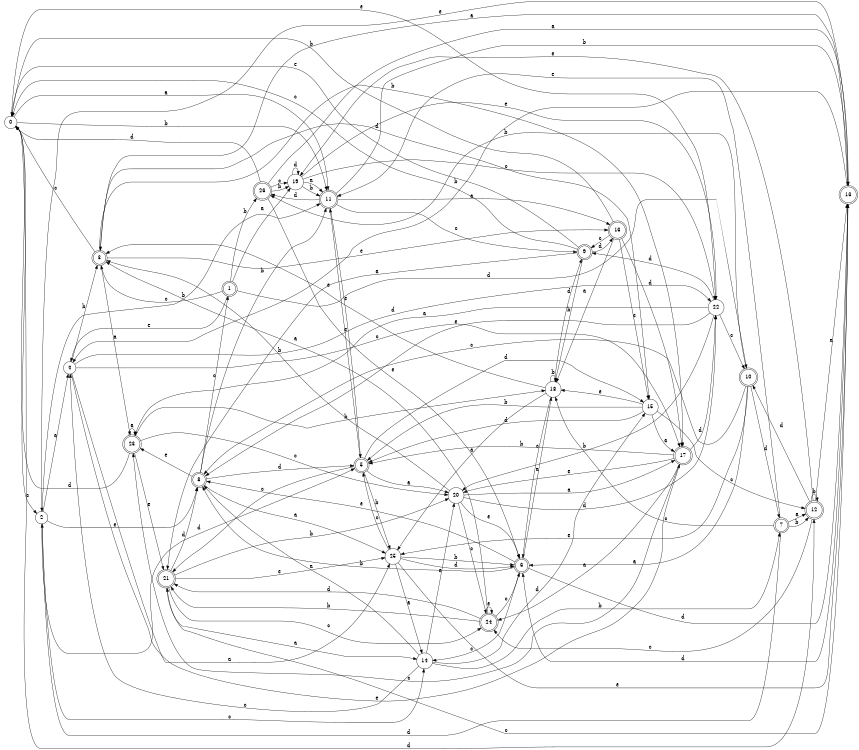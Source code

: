 digraph n22_1 {
__start0 [label="" shape="none"];

rankdir=LR;
size="8,5";

s0 [style="filled", color="black", fillcolor="white" shape="circle", label="0"];
s1 [style="rounded,filled", color="black", fillcolor="white" shape="doublecircle", label="1"];
s2 [style="filled", color="black", fillcolor="white" shape="circle", label="2"];
s3 [style="rounded,filled", color="black", fillcolor="white" shape="doublecircle", label="3"];
s4 [style="filled", color="black", fillcolor="white" shape="circle", label="4"];
s5 [style="rounded,filled", color="black", fillcolor="white" shape="doublecircle", label="5"];
s6 [style="rounded,filled", color="black", fillcolor="white" shape="doublecircle", label="6"];
s7 [style="rounded,filled", color="black", fillcolor="white" shape="doublecircle", label="7"];
s8 [style="rounded,filled", color="black", fillcolor="white" shape="doublecircle", label="8"];
s9 [style="rounded,filled", color="black", fillcolor="white" shape="doublecircle", label="9"];
s10 [style="rounded,filled", color="black", fillcolor="white" shape="doublecircle", label="10"];
s11 [style="rounded,filled", color="black", fillcolor="white" shape="doublecircle", label="11"];
s12 [style="rounded,filled", color="black", fillcolor="white" shape="doublecircle", label="12"];
s13 [style="rounded,filled", color="black", fillcolor="white" shape="doublecircle", label="13"];
s14 [style="filled", color="black", fillcolor="white" shape="circle", label="14"];
s15 [style="filled", color="black", fillcolor="white" shape="circle", label="15"];
s16 [style="rounded,filled", color="black", fillcolor="white" shape="doublecircle", label="16"];
s17 [style="rounded,filled", color="black", fillcolor="white" shape="doublecircle", label="17"];
s18 [style="filled", color="black", fillcolor="white" shape="circle", label="18"];
s19 [style="filled", color="black", fillcolor="white" shape="circle", label="19"];
s20 [style="filled", color="black", fillcolor="white" shape="circle", label="20"];
s21 [style="rounded,filled", color="black", fillcolor="white" shape="doublecircle", label="21"];
s22 [style="filled", color="black", fillcolor="white" shape="circle", label="22"];
s23 [style="rounded,filled", color="black", fillcolor="white" shape="doublecircle", label="23"];
s24 [style="rounded,filled", color="black", fillcolor="white" shape="doublecircle", label="24"];
s25 [style="filled", color="black", fillcolor="white" shape="circle", label="25"];
s26 [style="rounded,filled", color="black", fillcolor="white" shape="doublecircle", label="26"];
s0 -> s11 [label="a"];
s0 -> s11 [label="b"];
s0 -> s2 [label="c"];
s0 -> s12 [label="d"];
s0 -> s22 [label="e"];
s1 -> s19 [label="a"];
s1 -> s26 [label="b"];
s1 -> s3 [label="c"];
s1 -> s10 [label="d"];
s1 -> s4 [label="e"];
s2 -> s4 [label="a"];
s2 -> s11 [label="b"];
s2 -> s14 [label="c"];
s2 -> s5 [label="d"];
s2 -> s8 [label="e"];
s3 -> s23 [label="a"];
s3 -> s17 [label="b"];
s3 -> s0 [label="c"];
s3 -> s15 [label="d"];
s3 -> s16 [label="e"];
s4 -> s25 [label="a"];
s4 -> s3 [label="b"];
s4 -> s17 [label="c"];
s4 -> s22 [label="d"];
s4 -> s17 [label="e"];
s5 -> s20 [label="a"];
s5 -> s25 [label="b"];
s5 -> s21 [label="c"];
s5 -> s15 [label="d"];
s5 -> s11 [label="e"];
s6 -> s18 [label="a"];
s6 -> s8 [label="b"];
s6 -> s14 [label="c"];
s6 -> s13 [label="d"];
s6 -> s8 [label="e"];
s7 -> s12 [label="a"];
s7 -> s12 [label="b"];
s7 -> s18 [label="c"];
s7 -> s2 [label="d"];
s7 -> s11 [label="e"];
s8 -> s25 [label="a"];
s8 -> s11 [label="b"];
s8 -> s1 [label="c"];
s8 -> s5 [label="d"];
s8 -> s23 [label="e"];
s9 -> s21 [label="a"];
s9 -> s18 [label="b"];
s9 -> s0 [label="c"];
s9 -> s16 [label="d"];
s9 -> s0 [label="e"];
s10 -> s6 [label="a"];
s10 -> s26 [label="b"];
s10 -> s8 [label="c"];
s10 -> s7 [label="d"];
s10 -> s25 [label="e"];
s11 -> s16 [label="a"];
s11 -> s13 [label="b"];
s11 -> s9 [label="c"];
s11 -> s26 [label="d"];
s11 -> s5 [label="e"];
s12 -> s13 [label="a"];
s12 -> s12 [label="b"];
s12 -> s24 [label="c"];
s12 -> s10 [label="d"];
s12 -> s19 [label="e"];
s13 -> s3 [label="a"];
s13 -> s4 [label="b"];
s13 -> s21 [label="c"];
s13 -> s6 [label="d"];
s13 -> s2 [label="e"];
s14 -> s8 [label="a"];
s14 -> s7 [label="b"];
s14 -> s4 [label="c"];
s14 -> s15 [label="d"];
s14 -> s20 [label="e"];
s15 -> s17 [label="a"];
s15 -> s5 [label="b"];
s15 -> s12 [label="c"];
s15 -> s5 [label="d"];
s15 -> s18 [label="e"];
s16 -> s18 [label="a"];
s16 -> s0 [label="b"];
s16 -> s9 [label="c"];
s16 -> s17 [label="d"];
s16 -> s15 [label="e"];
s17 -> s24 [label="a"];
s17 -> s5 [label="b"];
s17 -> s23 [label="c"];
s17 -> s22 [label="d"];
s17 -> s20 [label="e"];
s18 -> s25 [label="a"];
s18 -> s18 [label="b"];
s18 -> s6 [label="c"];
s18 -> s9 [label="d"];
s18 -> s3 [label="e"];
s19 -> s11 [label="a"];
s19 -> s11 [label="b"];
s19 -> s22 [label="c"];
s19 -> s19 [label="d"];
s19 -> s22 [label="e"];
s20 -> s17 [label="a"];
s20 -> s3 [label="b"];
s20 -> s24 [label="c"];
s20 -> s22 [label="d"];
s20 -> s6 [label="e"];
s21 -> s14 [label="a"];
s21 -> s20 [label="b"];
s21 -> s24 [label="c"];
s21 -> s8 [label="d"];
s21 -> s25 [label="e"];
s22 -> s23 [label="a"];
s22 -> s20 [label="b"];
s22 -> s10 [label="c"];
s22 -> s9 [label="d"];
s22 -> s8 [label="e"];
s23 -> s23 [label="a"];
s23 -> s18 [label="b"];
s23 -> s20 [label="c"];
s23 -> s0 [label="d"];
s23 -> s21 [label="e"];
s24 -> s3 [label="a"];
s24 -> s21 [label="b"];
s24 -> s6 [label="c"];
s24 -> s21 [label="d"];
s24 -> s24 [label="e"];
s25 -> s14 [label="a"];
s25 -> s6 [label="b"];
s25 -> s5 [label="c"];
s25 -> s6 [label="d"];
s25 -> s13 [label="e"];
s26 -> s13 [label="a"];
s26 -> s19 [label="b"];
s26 -> s19 [label="c"];
s26 -> s0 [label="d"];
s26 -> s6 [label="e"];

}
